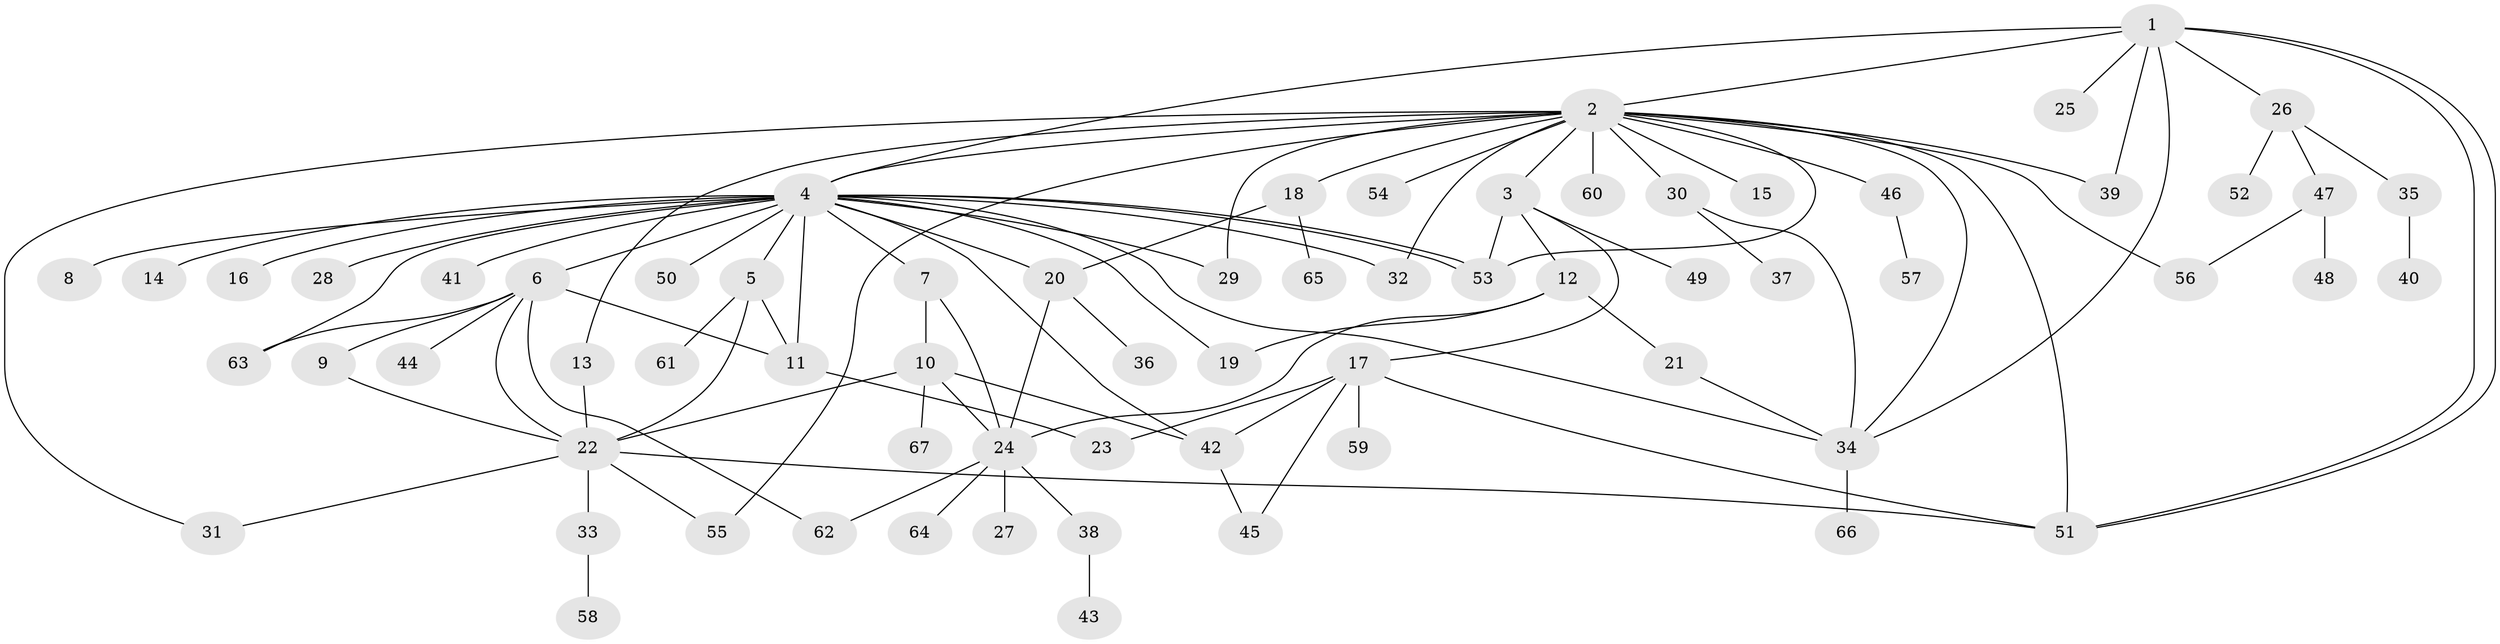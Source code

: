 // Generated by graph-tools (version 1.1) at 2025/11/02/27/25 16:11:13]
// undirected, 67 vertices, 101 edges
graph export_dot {
graph [start="1"]
  node [color=gray90,style=filled];
  1;
  2;
  3;
  4;
  5;
  6;
  7;
  8;
  9;
  10;
  11;
  12;
  13;
  14;
  15;
  16;
  17;
  18;
  19;
  20;
  21;
  22;
  23;
  24;
  25;
  26;
  27;
  28;
  29;
  30;
  31;
  32;
  33;
  34;
  35;
  36;
  37;
  38;
  39;
  40;
  41;
  42;
  43;
  44;
  45;
  46;
  47;
  48;
  49;
  50;
  51;
  52;
  53;
  54;
  55;
  56;
  57;
  58;
  59;
  60;
  61;
  62;
  63;
  64;
  65;
  66;
  67;
  1 -- 2;
  1 -- 4;
  1 -- 25;
  1 -- 26;
  1 -- 34;
  1 -- 39;
  1 -- 51;
  1 -- 51;
  2 -- 3;
  2 -- 4;
  2 -- 13;
  2 -- 15;
  2 -- 18;
  2 -- 29;
  2 -- 30;
  2 -- 31;
  2 -- 32;
  2 -- 34;
  2 -- 39;
  2 -- 46;
  2 -- 51;
  2 -- 53;
  2 -- 54;
  2 -- 55;
  2 -- 56;
  2 -- 60;
  3 -- 12;
  3 -- 17;
  3 -- 49;
  3 -- 53;
  4 -- 5;
  4 -- 6;
  4 -- 7;
  4 -- 8;
  4 -- 11;
  4 -- 14;
  4 -- 16;
  4 -- 19;
  4 -- 20;
  4 -- 28;
  4 -- 29;
  4 -- 32;
  4 -- 34;
  4 -- 41;
  4 -- 42;
  4 -- 50;
  4 -- 53;
  4 -- 53;
  4 -- 63;
  5 -- 11;
  5 -- 22;
  5 -- 61;
  6 -- 9;
  6 -- 11;
  6 -- 22;
  6 -- 44;
  6 -- 62;
  6 -- 63;
  7 -- 10;
  7 -- 24;
  9 -- 22;
  10 -- 22;
  10 -- 24;
  10 -- 42;
  10 -- 67;
  11 -- 23;
  12 -- 19;
  12 -- 21;
  12 -- 24;
  13 -- 22;
  17 -- 23;
  17 -- 42;
  17 -- 45;
  17 -- 51;
  17 -- 59;
  18 -- 20;
  18 -- 65;
  20 -- 24;
  20 -- 36;
  21 -- 34;
  22 -- 31;
  22 -- 33;
  22 -- 51;
  22 -- 55;
  24 -- 27;
  24 -- 38;
  24 -- 62;
  24 -- 64;
  26 -- 35;
  26 -- 47;
  26 -- 52;
  30 -- 34;
  30 -- 37;
  33 -- 58;
  34 -- 66;
  35 -- 40;
  38 -- 43;
  42 -- 45;
  46 -- 57;
  47 -- 48;
  47 -- 56;
}
